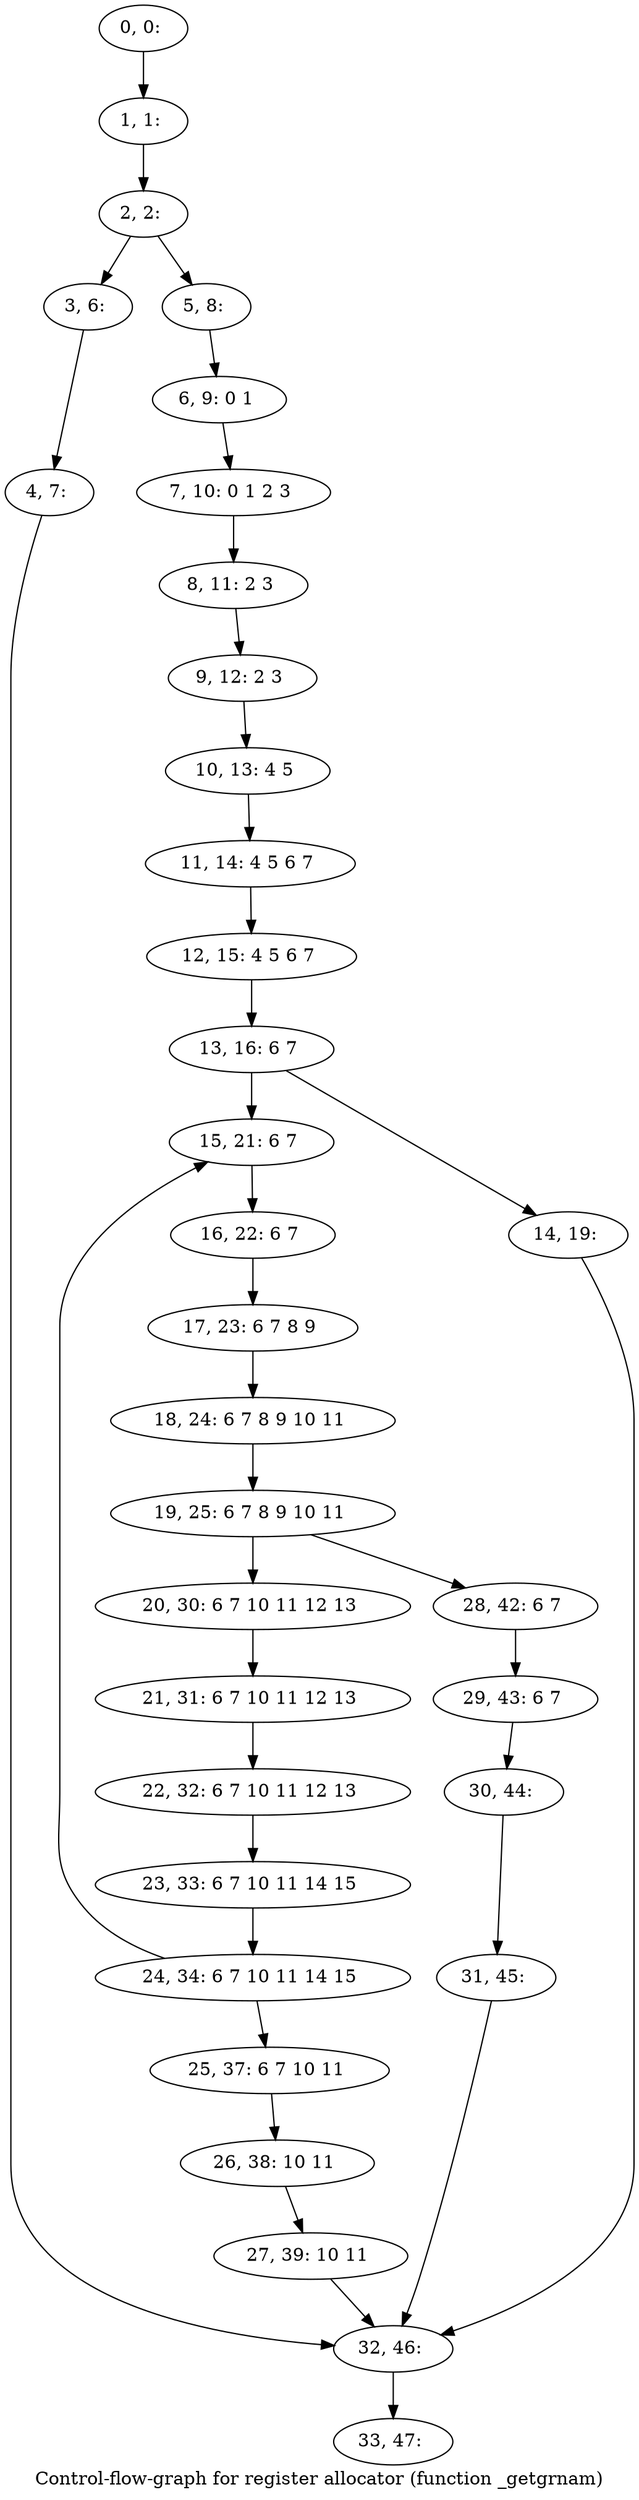 digraph G {
graph [label="Control-flow-graph for register allocator (function _getgrnam)"]
0[label="0, 0: "];
1[label="1, 1: "];
2[label="2, 2: "];
3[label="3, 6: "];
4[label="4, 7: "];
5[label="5, 8: "];
6[label="6, 9: 0 1 "];
7[label="7, 10: 0 1 2 3 "];
8[label="8, 11: 2 3 "];
9[label="9, 12: 2 3 "];
10[label="10, 13: 4 5 "];
11[label="11, 14: 4 5 6 7 "];
12[label="12, 15: 4 5 6 7 "];
13[label="13, 16: 6 7 "];
14[label="14, 19: "];
15[label="15, 21: 6 7 "];
16[label="16, 22: 6 7 "];
17[label="17, 23: 6 7 8 9 "];
18[label="18, 24: 6 7 8 9 10 11 "];
19[label="19, 25: 6 7 8 9 10 11 "];
20[label="20, 30: 6 7 10 11 12 13 "];
21[label="21, 31: 6 7 10 11 12 13 "];
22[label="22, 32: 6 7 10 11 12 13 "];
23[label="23, 33: 6 7 10 11 14 15 "];
24[label="24, 34: 6 7 10 11 14 15 "];
25[label="25, 37: 6 7 10 11 "];
26[label="26, 38: 10 11 "];
27[label="27, 39: 10 11 "];
28[label="28, 42: 6 7 "];
29[label="29, 43: 6 7 "];
30[label="30, 44: "];
31[label="31, 45: "];
32[label="32, 46: "];
33[label="33, 47: "];
0->1 ;
1->2 ;
2->3 ;
2->5 ;
3->4 ;
4->32 ;
5->6 ;
6->7 ;
7->8 ;
8->9 ;
9->10 ;
10->11 ;
11->12 ;
12->13 ;
13->14 ;
13->15 ;
14->32 ;
15->16 ;
16->17 ;
17->18 ;
18->19 ;
19->20 ;
19->28 ;
20->21 ;
21->22 ;
22->23 ;
23->24 ;
24->25 ;
24->15 ;
25->26 ;
26->27 ;
27->32 ;
28->29 ;
29->30 ;
30->31 ;
31->32 ;
32->33 ;
}
